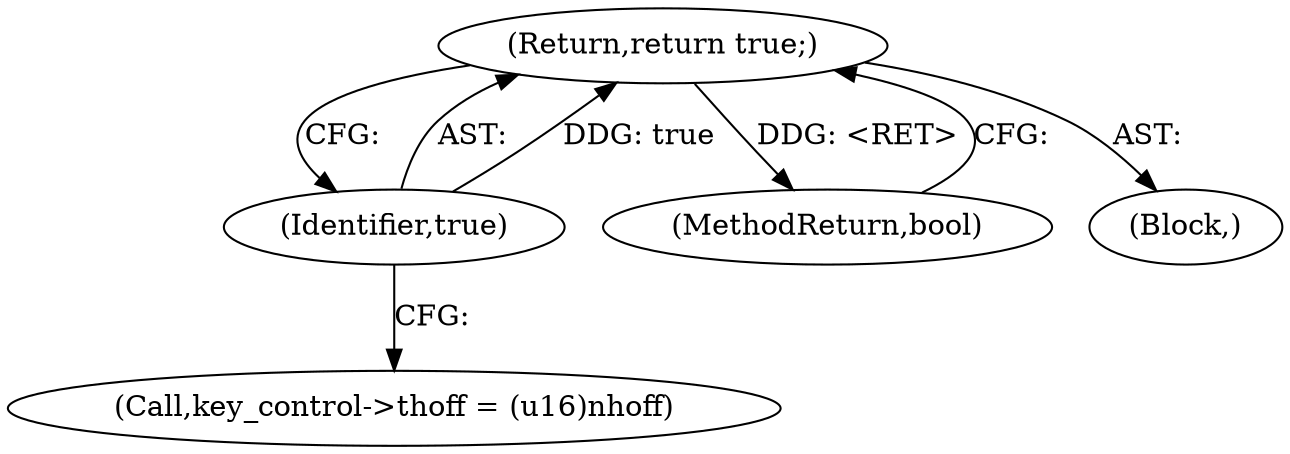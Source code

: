 digraph "1_linux_a6e544b0a88b53114bfa5a57e21b7be7a8dfc9d0@del" {
"1000555" [label="(Return,return true;)"];
"1000556" [label="(Identifier,true)"];
"1000556" [label="(Identifier,true)"];
"1000812" [label="(MethodReturn,bool)"];
"1000555" [label="(Return,return true;)"];
"1000548" [label="(Call,key_control->thoff = (u16)nhoff)"];
"1000514" [label="(Block,)"];
"1000555" -> "1000514"  [label="AST: "];
"1000555" -> "1000556"  [label="CFG: "];
"1000556" -> "1000555"  [label="AST: "];
"1000812" -> "1000555"  [label="CFG: "];
"1000555" -> "1000812"  [label="DDG: <RET>"];
"1000556" -> "1000555"  [label="DDG: true"];
"1000556" -> "1000548"  [label="CFG: "];
}
